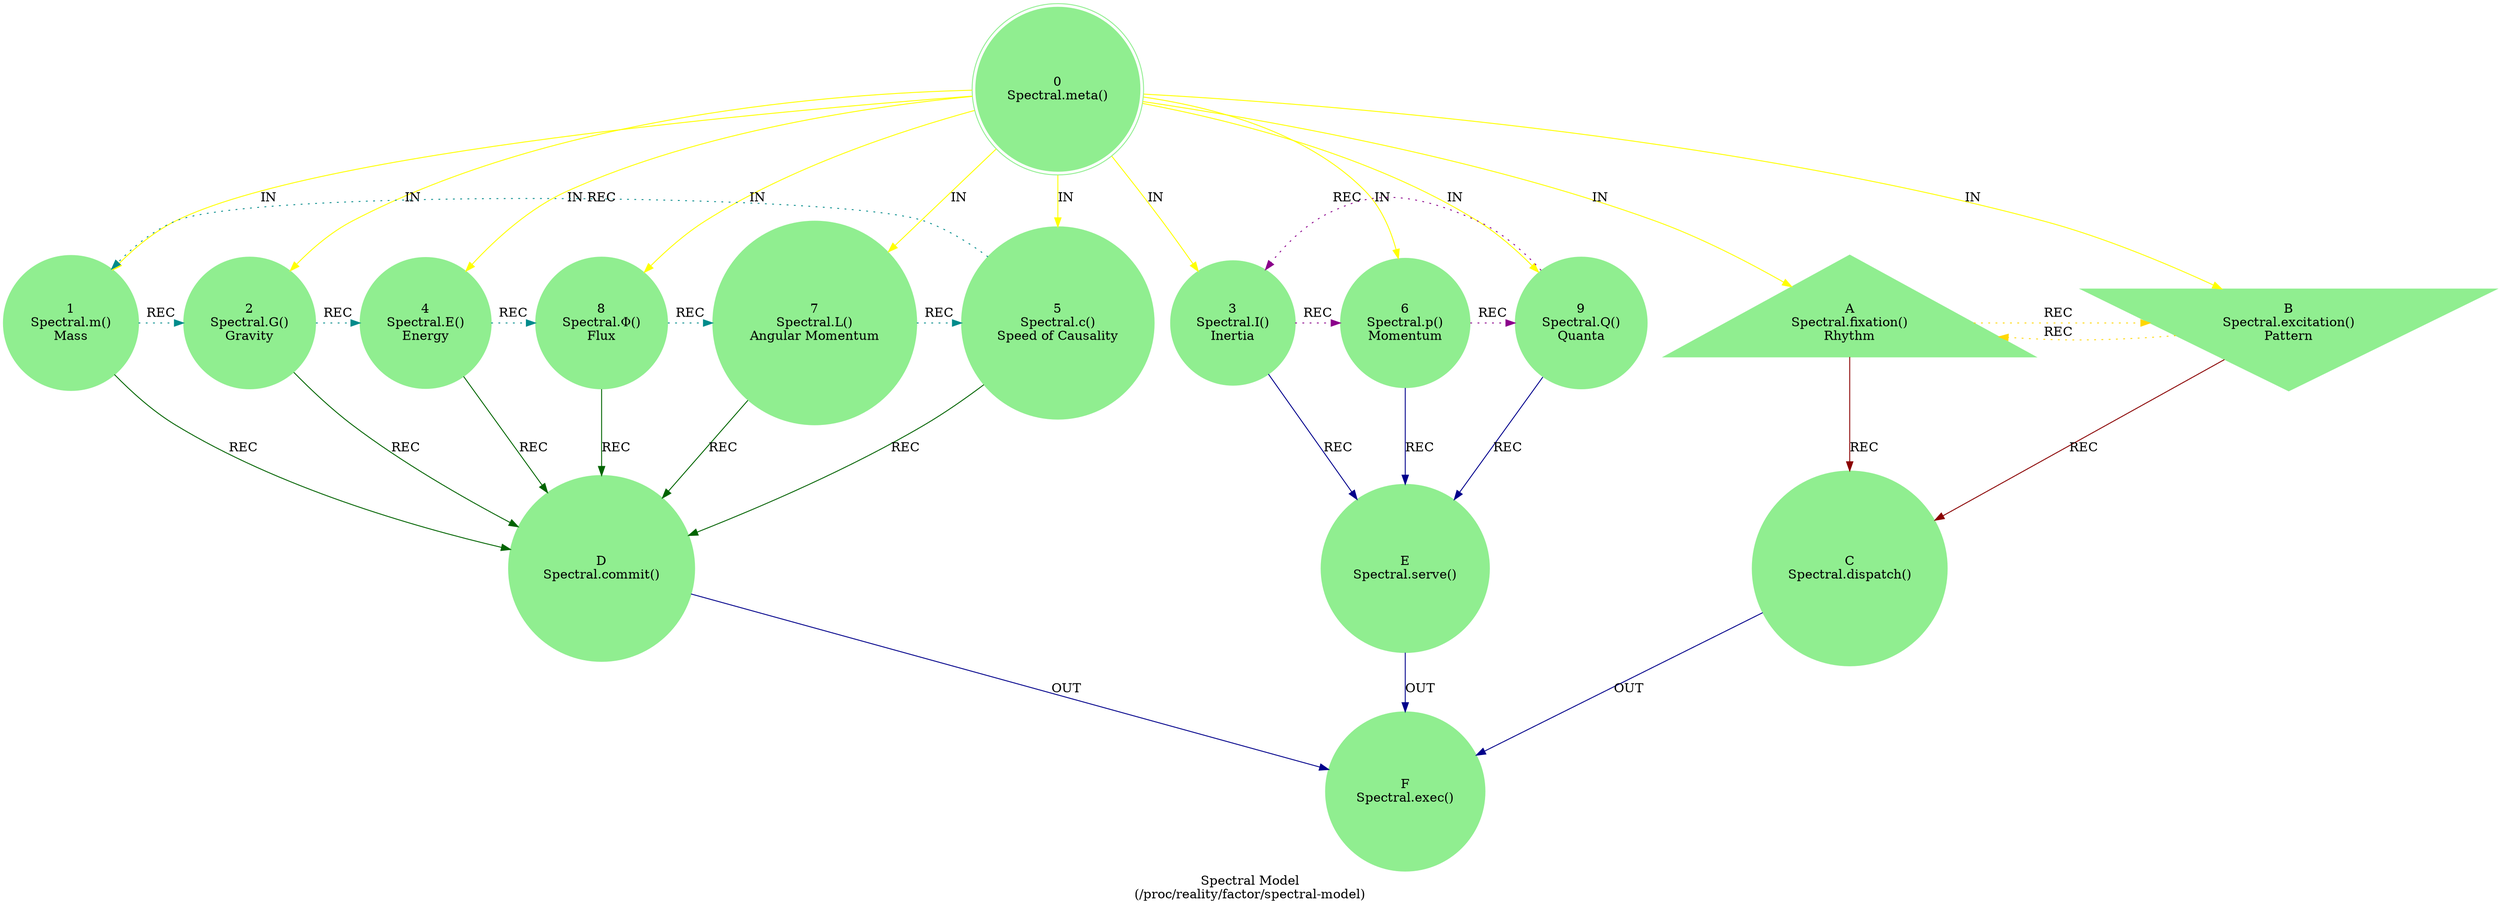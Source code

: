 strict digraph G {
    label = "Spectral Model\n(/proc/reality/factor/spectral-model)";
    style = filled;
    color = lightgray;
    node [shape = circle; style = filled; color = lightgreen;];
    
    // Spectral Model
    // r0::meta();r1,r2,r4,r8,r7,r5;r3,r6,r;ra::receive(),rb::send(),rc::dispatch(),rd::commit(),re::serve(),rf::exec()
    spark_0_spectral_seed_t [label = "0\nSpectral.meta()";shape = doublecircle;comment = "";];
    spark_1_spectral_seed_t [label = "1\nSpectral.m()\nMass";shape = circle;comment = "";];
    spark_2_spectral_seed_t [label = "2\nSpectral.G()\nGravity";shape = circle;comment = "Discrete unit of existence. Bridge between Mass and Energy.";];
    spark_4_spectral_seed_t [label = "4\nSpectral.E()\nEnergy";shape = circle;comment = "";];
    spark_8_spectral_seed_t [label = "8\nSpectral.Φ()\nFlux";shape = circle;comment = "Energy flow; excitation pathway. Higher form of phase.";];
    spark_7_spectral_seed_t [label = "7\nSpectral.L()\nAngular Momentum";shape = circle;comment = "";];
    spark_5_spectral_seed_t [label = "5\nSpectral.c()\nSpeed of Causality";shape = circle;comment = "Possibility Space; transformation drive. Emergence catalyst.";];
    spark_3_spectral_seed_t [label = "3\nSpectral.I()\nInertia";shape = circle;comment = "";];
    spark_6_spectral_seed_t [label = "6\nSpectral.p()\nMomentum";shape = circle;comment = "";];
    spark_9_spectral_seed_t [label = "9\nSpectral.Q()\nQuanta";shape = circle;comment = "";];
    spark_a_spectral_seed_t [label = "A\nSpectral.fixation()\nRhythm";shape = triangle;comment = "";];
    spark_b_spectral_seed_t [label = "B\nSpectral.excitation()\nPattern";shape = invtriangle;comment = "";];
    spark_c_spectral_seed_t [label = "C\nSpectral.dispatch()";comment = "";];
    spark_d_spectral_seed_t [label = "D\nSpectral.commit()";comment = "";];
    spark_e_spectral_seed_t [label = "E\nSpectral.serve()";comment = "";];
    spark_f_spectral_seed_t [label = "F\nSpectral.exec()";comment = "";];
    
    // IN = Input
    // OUT = Output
    // REC = Recursion
    spark_0_spectral_seed_t -> {spark_a_spectral_seed_t spark_b_spectral_seed_t spark_1_spectral_seed_t spark_2_spectral_seed_t spark_3_spectral_seed_t spark_4_spectral_seed_t spark_5_spectral_seed_t spark_6_spectral_seed_t spark_7_spectral_seed_t spark_8_spectral_seed_t spark_9_spectral_seed_t} [label = "IN"; color = yellow; comment = "";];
    
    {spark_a_spectral_seed_t spark_b_spectral_seed_t} -> spark_c_spectral_seed_t [label = "REC"; color = darkred; comment = "";];
    {spark_1_spectral_seed_t spark_2_spectral_seed_t spark_4_spectral_seed_t spark_8_spectral_seed_t spark_7_spectral_seed_t spark_5_spectral_seed_t} -> spark_d_spectral_seed_t [label = "REC"; color = darkgreen; comment = "";];
    {spark_3_spectral_seed_t spark_6_spectral_seed_t spark_9_spectral_seed_t} -> spark_e_spectral_seed_t [label = "REC"; color = darkblue; comment = "";];
    
    spark_1_spectral_seed_t -> spark_2_spectral_seed_t -> spark_4_spectral_seed_t -> spark_8_spectral_seed_t -> spark_7_spectral_seed_t -> spark_5_spectral_seed_t -> spark_1_spectral_seed_t [label = "REC"; color = darkcyan; comment = ""; style = dotted; constraint = false;];
    spark_3_spectral_seed_t -> spark_6_spectral_seed_t -> spark_9_spectral_seed_t -> spark_3_spectral_seed_t [label = "REC"; color = darkmagenta; comment = ""; style = dotted; constraint = false;];
    spark_a_spectral_seed_t -> spark_b_spectral_seed_t -> spark_a_spectral_seed_t [label = "REC"; color = gold; comment = ""; style = dotted; constraint = false;];
    
    {spark_c_spectral_seed_t spark_d_spectral_seed_t spark_e_spectral_seed_t} -> spark_f_spectral_seed_t [label = "OUT"; color = darkblue; comment = "";];
}
